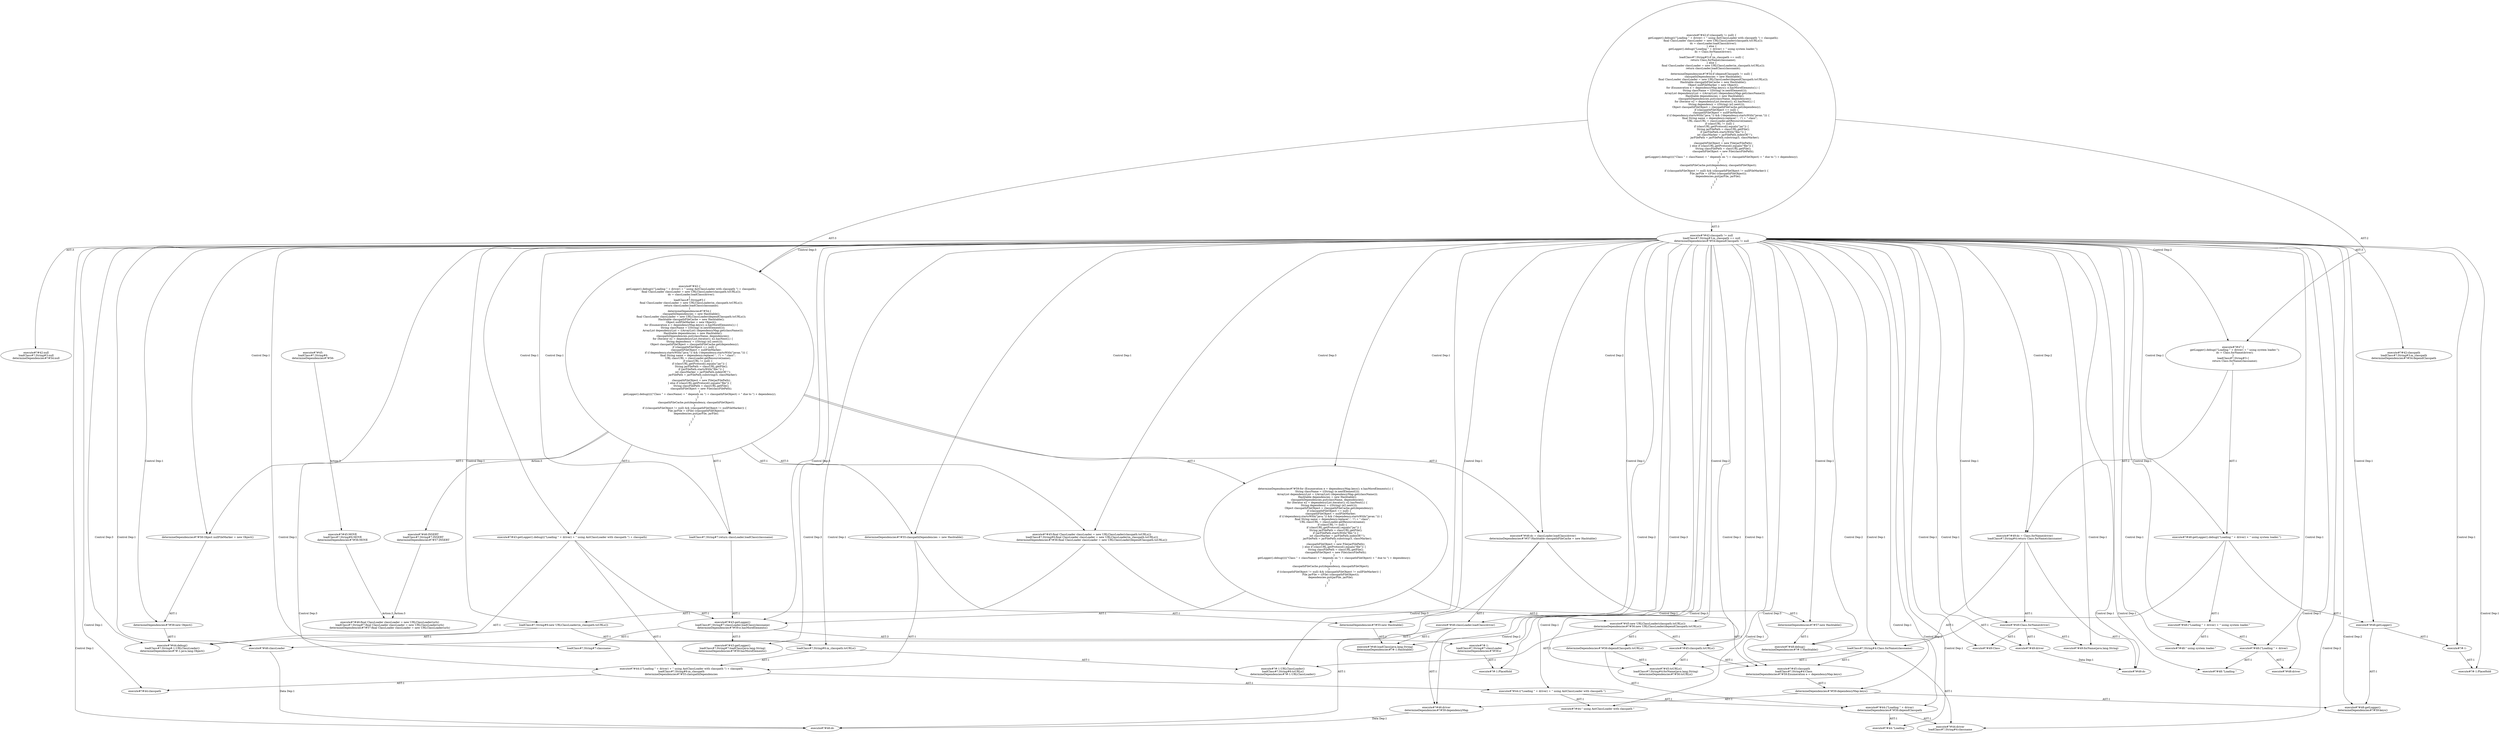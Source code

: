 digraph "Pattern" {
0 [label="execute#?#46:INSERT
loadClass#?,String#7:INSERT
determineDependencies#?#57:INSERT" shape=ellipse]
1 [label="execute#?#42:\{
    getLogger().debug(((\"Loading \" + driver) + \" using AntClassLoader with classpath \") + classpath);
    final ClassLoader classLoader = new URLClassLoader(classpath.toURLs());
    dc = classLoader.loadClass(driver);
\}
loadClass#?,String#5:\{
    final ClassLoader classLoader = new URLClassLoader(m_classpath.toURLs());
    return classLoader.loadClass(classname);
\}
determineDependencies#?#54:\{
    classpathDependencies = new Hashtable();
    final ClassLoader classLoader = new URLClassLoader(dependClasspath.toURLs());
    Hashtable classpathFileCache = new Hashtable();
    Object nullFileMarker = new Object();
    for (Enumeration e = dependencyMap.keys(); e.hasMoreElements();) \{
        String className = ((String) (e.nextElement()));
        ArrayList dependencyList = ((ArrayList) (dependencyMap.get(className)));
        Hashtable dependencies = new Hashtable();
        classpathDependencies.put(className, dependencies);
        for (Iterator e2 = dependencyList.iterator(); e2.hasNext();) \{
            String dependency = ((String) (e2.next()));
            Object classpathFileObject = classpathFileCache.get(dependency);
            if (classpathFileObject == null) \{
                classpathFileObject = nullFileMarker;
                if ((!dependency.startsWith(\"java.\")) && (!dependency.startsWith(\"javax.\"))) \{
                    final String name = dependency.replace('.', '/') + \".class\";
                    URL classURL = classLoader.getResource(name);
                    if (classURL != null) \{
                        if (classURL.getProtocol().equals(\"jar\")) \{
                            String jarFilePath = classURL.getFile();
                            if (jarFilePath.startsWith(\"file:\")) \{
                                int classMarker = jarFilePath.indexOf('!');
                                jarFilePath = jarFilePath.substring(5, classMarker);
                            \}
                            classpathFileObject = new File(jarFilePath);
                        \} else if (classURL.getProtocol().equals(\"file\")) \{
                            String classFilePath = classURL.getFile();
                            classpathFileObject = new File(classFilePath);
                        \}
                        getLogger().debug(((((\"Class \" + className) + \" depends on \") + classpathFileObject) + \" due to \") + dependency);
                    \}
                \}
                classpathFileCache.put(dependency, classpathFileObject);
            \}
            if ((classpathFileObject != null) && (classpathFileObject != nullFileMarker)) \{
                File jarFile = ((File) (classpathFileObject));
                dependencies.put(jarFile, jarFile);
            \}
        \}
    \}
\}" shape=ellipse]
2 [label="execute#?#42:classpath != null
loadClass#?,String#3:m_classpath == null
determineDependencies#?#54:dependClasspath != null" shape=ellipse]
3 [label="execute#?#42:if (classpath != null) \{
    getLogger().debug(((\"Loading \" + driver) + \" using AntClassLoader with classpath \") + classpath);
    final ClassLoader classLoader = new URLClassLoader(classpath.toURLs());
    dc = classLoader.loadClass(driver);
\} else \{
    getLogger().debug((\"Loading \" + driver) + \" using system loader.\");
    dc = Class.forName(driver);
\}
loadClass#?,String#3:if (m_classpath == null) \{
    return Class.forName(classname);
\} else \{
    final ClassLoader classLoader = new URLClassLoader(m_classpath.toURLs());
    return classLoader.loadClass(classname);
\}
determineDependencies#?#54:if (dependClasspath != null) \{
    classpathDependencies = new Hashtable();
    final ClassLoader classLoader = new URLClassLoader(dependClasspath.toURLs());
    Hashtable classpathFileCache = new Hashtable();
    Object nullFileMarker = new Object();
    for (Enumeration e = dependencyMap.keys(); e.hasMoreElements();) \{
        String className = ((String) (e.nextElement()));
        ArrayList dependencyList = ((ArrayList) (dependencyMap.get(className)));
        Hashtable dependencies = new Hashtable();
        classpathDependencies.put(className, dependencies);
        for (Iterator e2 = dependencyList.iterator(); e2.hasNext();) \{
            String dependency = ((String) (e2.next()));
            Object classpathFileObject = classpathFileCache.get(dependency);
            if (classpathFileObject == null) \{
                classpathFileObject = nullFileMarker;
                if ((!dependency.startsWith(\"java.\")) && (!dependency.startsWith(\"javax.\"))) \{
                    final String name = dependency.replace('.', '/') + \".class\";
                    URL classURL = classLoader.getResource(name);
                    if (classURL != null) \{
                        if (classURL.getProtocol().equals(\"jar\")) \{
                            String jarFilePath = classURL.getFile();
                            if (jarFilePath.startsWith(\"file:\")) \{
                                int classMarker = jarFilePath.indexOf('!');
                                jarFilePath = jarFilePath.substring(5, classMarker);
                            \}
                            classpathFileObject = new File(jarFilePath);
                        \} else if (classURL.getProtocol().equals(\"file\")) \{
                            String classFilePath = classURL.getFile();
                            classpathFileObject = new File(classFilePath);
                        \}
                        getLogger().debug(((((\"Class \" + className) + \" depends on \") + classpathFileObject) + \" due to \") + dependency);
                    \}
                \}
                classpathFileCache.put(dependency, classpathFileObject);
            \}
            if ((classpathFileObject != null) && (classpathFileObject != nullFileMarker)) \{
                File jarFile = ((File) (classpathFileObject));
                dependencies.put(jarFile, jarFile);
            \}
        \}
    \}
\}" shape=ellipse]
4 [label="execute#?#42:classpath
loadClass#?,String#3:m_classpath
determineDependencies#?#54:dependClasspath" shape=ellipse]
5 [label="execute#?#42:null
loadClass#?,String#3:null
determineDependencies#?#54:null" shape=ellipse]
6 [label="execute#?#43:getLogger().debug(((\"Loading \" + driver) + \" using AntClassLoader with classpath \") + classpath)" shape=ellipse]
7 [label="execute#?#44:debug()
loadClass#?,String#-1:URLClassLoader()
determineDependencies#?#-1:java.lang.Object()" shape=ellipse]
8 [label="execute#?#43:getLogger()
loadClass#?,String#7:classLoader.loadClass(classname)
determineDependencies#?#59:e.hasMoreElements()" shape=ellipse]
9 [label="execute#?#43:getLogger()
loadClass#?,String#7:loadClass(java.lang.String)
determineDependencies#?#59:hasMoreElements()" shape=ellipse]
10 [label="execute#?#-1:
loadClass#?,String#7:classLoader
determineDependencies#?#59:e" shape=ellipse]
11 [label="execute#?#-1:PlaceHold" shape=ellipse]
12 [label="execute#?#44:((\"Loading \" + driver) + \" using AntClassLoader with classpath \") + classpath
loadClass#?,String#6:m_classpath
determineDependencies#?#55:classpathDependencies" shape=ellipse]
13 [label="execute#?#44:((\"Loading \" + driver) + \" using AntClassLoader with classpath \")" shape=ellipse]
14 [label="execute#?#44:(\"Loading \" + driver)
determineDependencies#?#56:dependClasspath" shape=ellipse]
15 [label="execute#?#44:\"Loading \"" shape=ellipse]
16 [label="execute#?#44:driver
loadClass#?,String#4:classname" shape=ellipse]
17 [label="execute#?#44:\" using AntClassLoader with classpath \"" shape=ellipse]
18 [label="execute#?#44:classpath" shape=ellipse]
19 [label="execute#?#45:final ClassLoader classLoader = new URLClassLoader(classpath.toURLs())
loadClass#?,String#6:final ClassLoader classLoader = new URLClassLoader(m_classpath.toURLs())
determineDependencies#?#56:final ClassLoader classLoader = new URLClassLoader(dependClasspath.toURLs())" shape=ellipse]
20 [label="execute#?#45:new URLClassLoader(classpath.toURLs())
determineDependencies#?#56:new URLClassLoader(dependClasspath.toURLs())" shape=ellipse]
21 [label="execute#?#-1:URLClassLoader()
loadClass#?,String#6:toURLs()
determineDependencies#?#-1:URLClassLoader()" shape=ellipse]
22 [label="execute#?#45:classpath.toURLs()" shape=ellipse]
23 [label="execute#?#45:toURLs()
loadClass#?,String#4:forName(java.lang.String)
determineDependencies#?#56:toURLs()" shape=ellipse]
24 [label="execute#?#45:classpath
loadClass#?,String#4:Class
determineDependencies#?#59:Enumeration e = dependencyMap.keys()" shape=ellipse]
25 [label="execute#?#46:dc = classLoader.loadClass(driver)
determineDependencies#?#57:Hashtable classpathFileCache = new Hashtable()" shape=ellipse]
26 [label="execute#?#46:dc" shape=ellipse]
27 [label="execute#?#46:classLoader.loadClass(driver)" shape=ellipse]
28 [label="execute#?#46:loadClass(java.lang.String)
determineDependencies#?#-1:Hashtable()" shape=ellipse]
29 [label="execute#?#46:classLoader" shape=ellipse]
30 [label="execute#?#46:driver
determineDependencies#?#59:dependencyMap" shape=ellipse]
31 [label="execute#?#47:\{
    getLogger().debug((\"Loading \" + driver) + \" using system loader.\");
    dc = Class.forName(driver);
\}
loadClass#?,String#3:\{
    return Class.forName(classname);
\}" shape=ellipse]
32 [label="execute#?#48:getLogger().debug((\"Loading \" + driver) + \" using system loader.\")" shape=ellipse]
33 [label="execute#?#48:debug()
determineDependencies#?#-1:Hashtable()" shape=ellipse]
34 [label="execute#?#48:getLogger()" shape=ellipse]
35 [label="execute#?#48:getLogger()
determineDependencies#?#59:keys()" shape=ellipse]
36 [label="execute#?#-1:" shape=ellipse]
37 [label="execute#?#-1:PlaceHold" shape=ellipse]
38 [label="execute#?#48:(\"Loading \" + driver) + \" using system loader.\"" shape=ellipse]
39 [label="execute#?#48:(\"Loading \" + driver)" shape=ellipse]
40 [label="execute#?#48:\"Loading \"" shape=ellipse]
41 [label="execute#?#48:driver" shape=ellipse]
42 [label="execute#?#48:\" using system loader.\"" shape=ellipse]
43 [label="execute#?#49:dc = Class.forName(driver)
loadClass#?,String#4:return Class.forName(classname)" shape=ellipse]
44 [label="execute#?#49:dc" shape=ellipse]
45 [label="execute#?#49:Class.forName(driver)" shape=ellipse]
46 [label="execute#?#49:forName(java.lang.String)" shape=ellipse]
47 [label="execute#?#49:Class" shape=ellipse]
48 [label="execute#?#49:driver" shape=ellipse]
49 [label="execute#?#46:final ClassLoader classLoader = new URLClassLoader(urls)
loadClass#?,String#7:final ClassLoader classLoader = new URLClassLoader(urls)
determineDependencies#?#57:final ClassLoader classLoader = new URLClassLoader(urls)" shape=ellipse]
50 [label="execute#?#45:MOVE
loadClass#?,String#6:MOVE
determineDependencies#?#56:MOVE" shape=ellipse]
51 [label="execute#?#45:
loadClass#?,String#6:
determineDependencies#?#56:" shape=ellipse]
52 [label="loadClass#?,String#7:classname" shape=ellipse]
53 [label="loadClass#?,String#4:Class.forName(classname)" shape=ellipse]
54 [label="loadClass#?,String#7:return classLoader.loadClass(classname)" shape=ellipse]
55 [label="loadClass#?,String#6:new URLClassLoader(m_classpath.toURLs())" shape=ellipse]
56 [label="loadClass#?,String#6:m_classpath.toURLs()" shape=ellipse]
57 [label="determineDependencies#?#58:Object nullFileMarker = new Object()" shape=ellipse]
58 [label="determineDependencies#?#55:classpathDependencies = new Hashtable()" shape=ellipse]
59 [label="determineDependencies#?#56:dependClasspath.toURLs()" shape=ellipse]
60 [label="determineDependencies#?#59:for (Enumeration e = dependencyMap.keys(); e.hasMoreElements();) \{
    String className = ((String) (e.nextElement()));
    ArrayList dependencyList = ((ArrayList) (dependencyMap.get(className)));
    Hashtable dependencies = new Hashtable();
    classpathDependencies.put(className, dependencies);
    for (Iterator e2 = dependencyList.iterator(); e2.hasNext();) \{
        String dependency = ((String) (e2.next()));
        Object classpathFileObject = classpathFileCache.get(dependency);
        if (classpathFileObject == null) \{
            classpathFileObject = nullFileMarker;
            if ((!dependency.startsWith(\"java.\")) && (!dependency.startsWith(\"javax.\"))) \{
                final String name = dependency.replace('.', '/') + \".class\";
                URL classURL = classLoader.getResource(name);
                if (classURL != null) \{
                    if (classURL.getProtocol().equals(\"jar\")) \{
                        String jarFilePath = classURL.getFile();
                        if (jarFilePath.startsWith(\"file:\")) \{
                            int classMarker = jarFilePath.indexOf('!');
                            jarFilePath = jarFilePath.substring(5, classMarker);
                        \}
                        classpathFileObject = new File(jarFilePath);
                    \} else if (classURL.getProtocol().equals(\"file\")) \{
                        String classFilePath = classURL.getFile();
                        classpathFileObject = new File(classFilePath);
                    \}
                    getLogger().debug(((((\"Class \" + className) + \" depends on \") + classpathFileObject) + \" due to \") + dependency);
                \}
            \}
            classpathFileCache.put(dependency, classpathFileObject);
        \}
        if ((classpathFileObject != null) && (classpathFileObject != nullFileMarker)) \{
            File jarFile = ((File) (classpathFileObject));
            dependencies.put(jarFile, jarFile);
        \}
    \}
\}" shape=ellipse]
61 [label="determineDependencies#?#55:new Hashtable()" shape=ellipse]
62 [label="determineDependencies#?#59:dependencyMap.keys()" shape=ellipse]
63 [label="determineDependencies#?#57:new Hashtable()" shape=ellipse]
64 [label="determineDependencies#?#58:new Object()" shape=ellipse]
0 -> 49 [label="Action:3"];
1 -> 0 [label="Action:3"];
1 -> 6 [label="AST:1"];
1 -> 19 [label="AST:3"];
1 -> 25 [label="AST:2"];
1 -> 54 [label="AST:1"];
1 -> 57 [label="AST:1"];
1 -> 58 [label="AST:1"];
1 -> 60 [label="AST:1"];
2 -> 1 [label="Control Dep:3"];
2 -> 4 [label="AST:3"];
2 -> 5 [label="AST:3"];
2 -> 6 [label="Control Dep:1"];
2 -> 7 [label="Control Dep:3"];
2 -> 8 [label="Control Dep:3"];
2 -> 9 [label="Control Dep:3"];
2 -> 10 [label="Control Dep:3"];
2 -> 11 [label="Control Dep:1"];
2 -> 12 [label="Control Dep:3"];
2 -> 13 [label="Control Dep:1"];
2 -> 14 [label="Control Dep:2"];
2 -> 15 [label="Control Dep:1"];
2 -> 16 [label="Control Dep:2"];
2 -> 17 [label="Control Dep:1"];
2 -> 18 [label="Control Dep:1"];
2 -> 19 [label="Control Dep:3"];
2 -> 20 [label="Control Dep:2"];
2 -> 21 [label="Control Dep:3"];
2 -> 22 [label="Control Dep:1"];
2 -> 23 [label="Control Dep:3"];
2 -> 24 [label="Control Dep:3"];
2 -> 25 [label="Control Dep:2"];
2 -> 26 [label="Control Dep:1"];
2 -> 27 [label="Control Dep:1"];
2 -> 28 [label="Control Dep:2"];
2 -> 29 [label="Control Dep:1"];
2 -> 30 [label="Control Dep:2"];
2 -> 31 [label="Control Dep:2"];
2 -> 32 [label="Control Dep:1"];
2 -> 33 [label="Control Dep:2"];
2 -> 34 [label="Control Dep:1"];
2 -> 35 [label="Control Dep:2"];
2 -> 36 [label="Control Dep:1"];
2 -> 37 [label="Control Dep:1"];
2 -> 38 [label="Control Dep:1"];
2 -> 39 [label="Control Dep:1"];
2 -> 40 [label="Control Dep:1"];
2 -> 41 [label="Control Dep:1"];
2 -> 42 [label="Control Dep:1"];
2 -> 43 [label="Control Dep:2"];
2 -> 44 [label="Control Dep:1"];
2 -> 45 [label="Control Dep:1"];
2 -> 46 [label="Control Dep:1"];
2 -> 47 [label="Control Dep:1"];
2 -> 48 [label="Control Dep:1"];
2 -> 52 [label="Control Dep:1"];
2 -> 53 [label="Control Dep:1"];
2 -> 54 [label="Control Dep:1"];
2 -> 55 [label="Control Dep:1"];
2 -> 56 [label="Control Dep:1"];
2 -> 57 [label="Control Dep:1"];
2 -> 58 [label="Control Dep:1"];
2 -> 59 [label="Control Dep:1"];
2 -> 60 [label="Control Dep:1"];
2 -> 61 [label="Control Dep:1"];
2 -> 62 [label="Control Dep:1"];
2 -> 63 [label="Control Dep:1"];
2 -> 64 [label="Control Dep:1"];
3 -> 1 [label="AST:3"];
3 -> 2 [label="AST:3"];
3 -> 31 [label="AST:2"];
6 -> 8 [label="AST:1"];
6 -> 7 [label="AST:1"];
6 -> 12 [label="AST:1"];
8 -> 10 [label="AST:3"];
8 -> 9 [label="AST:3"];
8 -> 52 [label="AST:1"];
10 -> 11 [label="AST:1"];
12 -> 13 [label="AST:1"];
12 -> 18 [label="AST:1"];
13 -> 14 [label="AST:1"];
13 -> 17 [label="AST:1"];
14 -> 15 [label="AST:1"];
14 -> 16 [label="AST:1"];
19 -> 20 [label="AST:2"];
19 -> 55 [label="AST:1"];
20 -> 21 [label="AST:2"];
20 -> 22 [label="AST:1"];
20 -> 59 [label="AST:1"];
22 -> 24 [label="AST:1"];
22 -> 23 [label="AST:1"];
24 -> 62 [label="AST:1"];
25 -> 26 [label="AST:1"];
25 -> 27 [label="AST:1"];
25 -> 63 [label="AST:1"];
27 -> 29 [label="AST:1"];
27 -> 28 [label="AST:1"];
27 -> 30 [label="AST:1"];
29 -> 26 [label="Data Dep:1"];
30 -> 26 [label="Data Dep:1"];
31 -> 32 [label="AST:1"];
31 -> 43 [label="AST:2"];
32 -> 34 [label="AST:1"];
32 -> 33 [label="AST:1"];
32 -> 38 [label="AST:1"];
34 -> 36 [label="AST:1"];
34 -> 35 [label="AST:1"];
36 -> 37 [label="AST:1"];
38 -> 39 [label="AST:1"];
38 -> 42 [label="AST:1"];
39 -> 40 [label="AST:1"];
39 -> 41 [label="AST:1"];
43 -> 44 [label="AST:1"];
43 -> 45 [label="AST:1"];
43 -> 53 [label="AST:1"];
45 -> 47 [label="AST:1"];
45 -> 46 [label="AST:1"];
45 -> 48 [label="AST:1"];
48 -> 44 [label="Data Dep:1"];
50 -> 49 [label="Action:3"];
51 -> 50 [label="Action:3"];
53 -> 24 [label="AST:1"];
53 -> 23 [label="AST:1"];
53 -> 16 [label="AST:1"];
54 -> 8 [label="AST:1"];
55 -> 7 [label="AST:1"];
55 -> 56 [label="AST:1"];
56 -> 12 [label="AST:1"];
56 -> 21 [label="AST:1"];
57 -> 64 [label="AST:1"];
58 -> 12 [label="AST:1"];
58 -> 61 [label="AST:1"];
59 -> 14 [label="AST:1"];
59 -> 23 [label="AST:1"];
60 -> 24 [label="AST:1"];
60 -> 8 [label="AST:1"];
61 -> 28 [label="AST:1"];
62 -> 30 [label="AST:1"];
62 -> 35 [label="AST:1"];
63 -> 33 [label="AST:1"];
64 -> 7 [label="AST:1"];
}